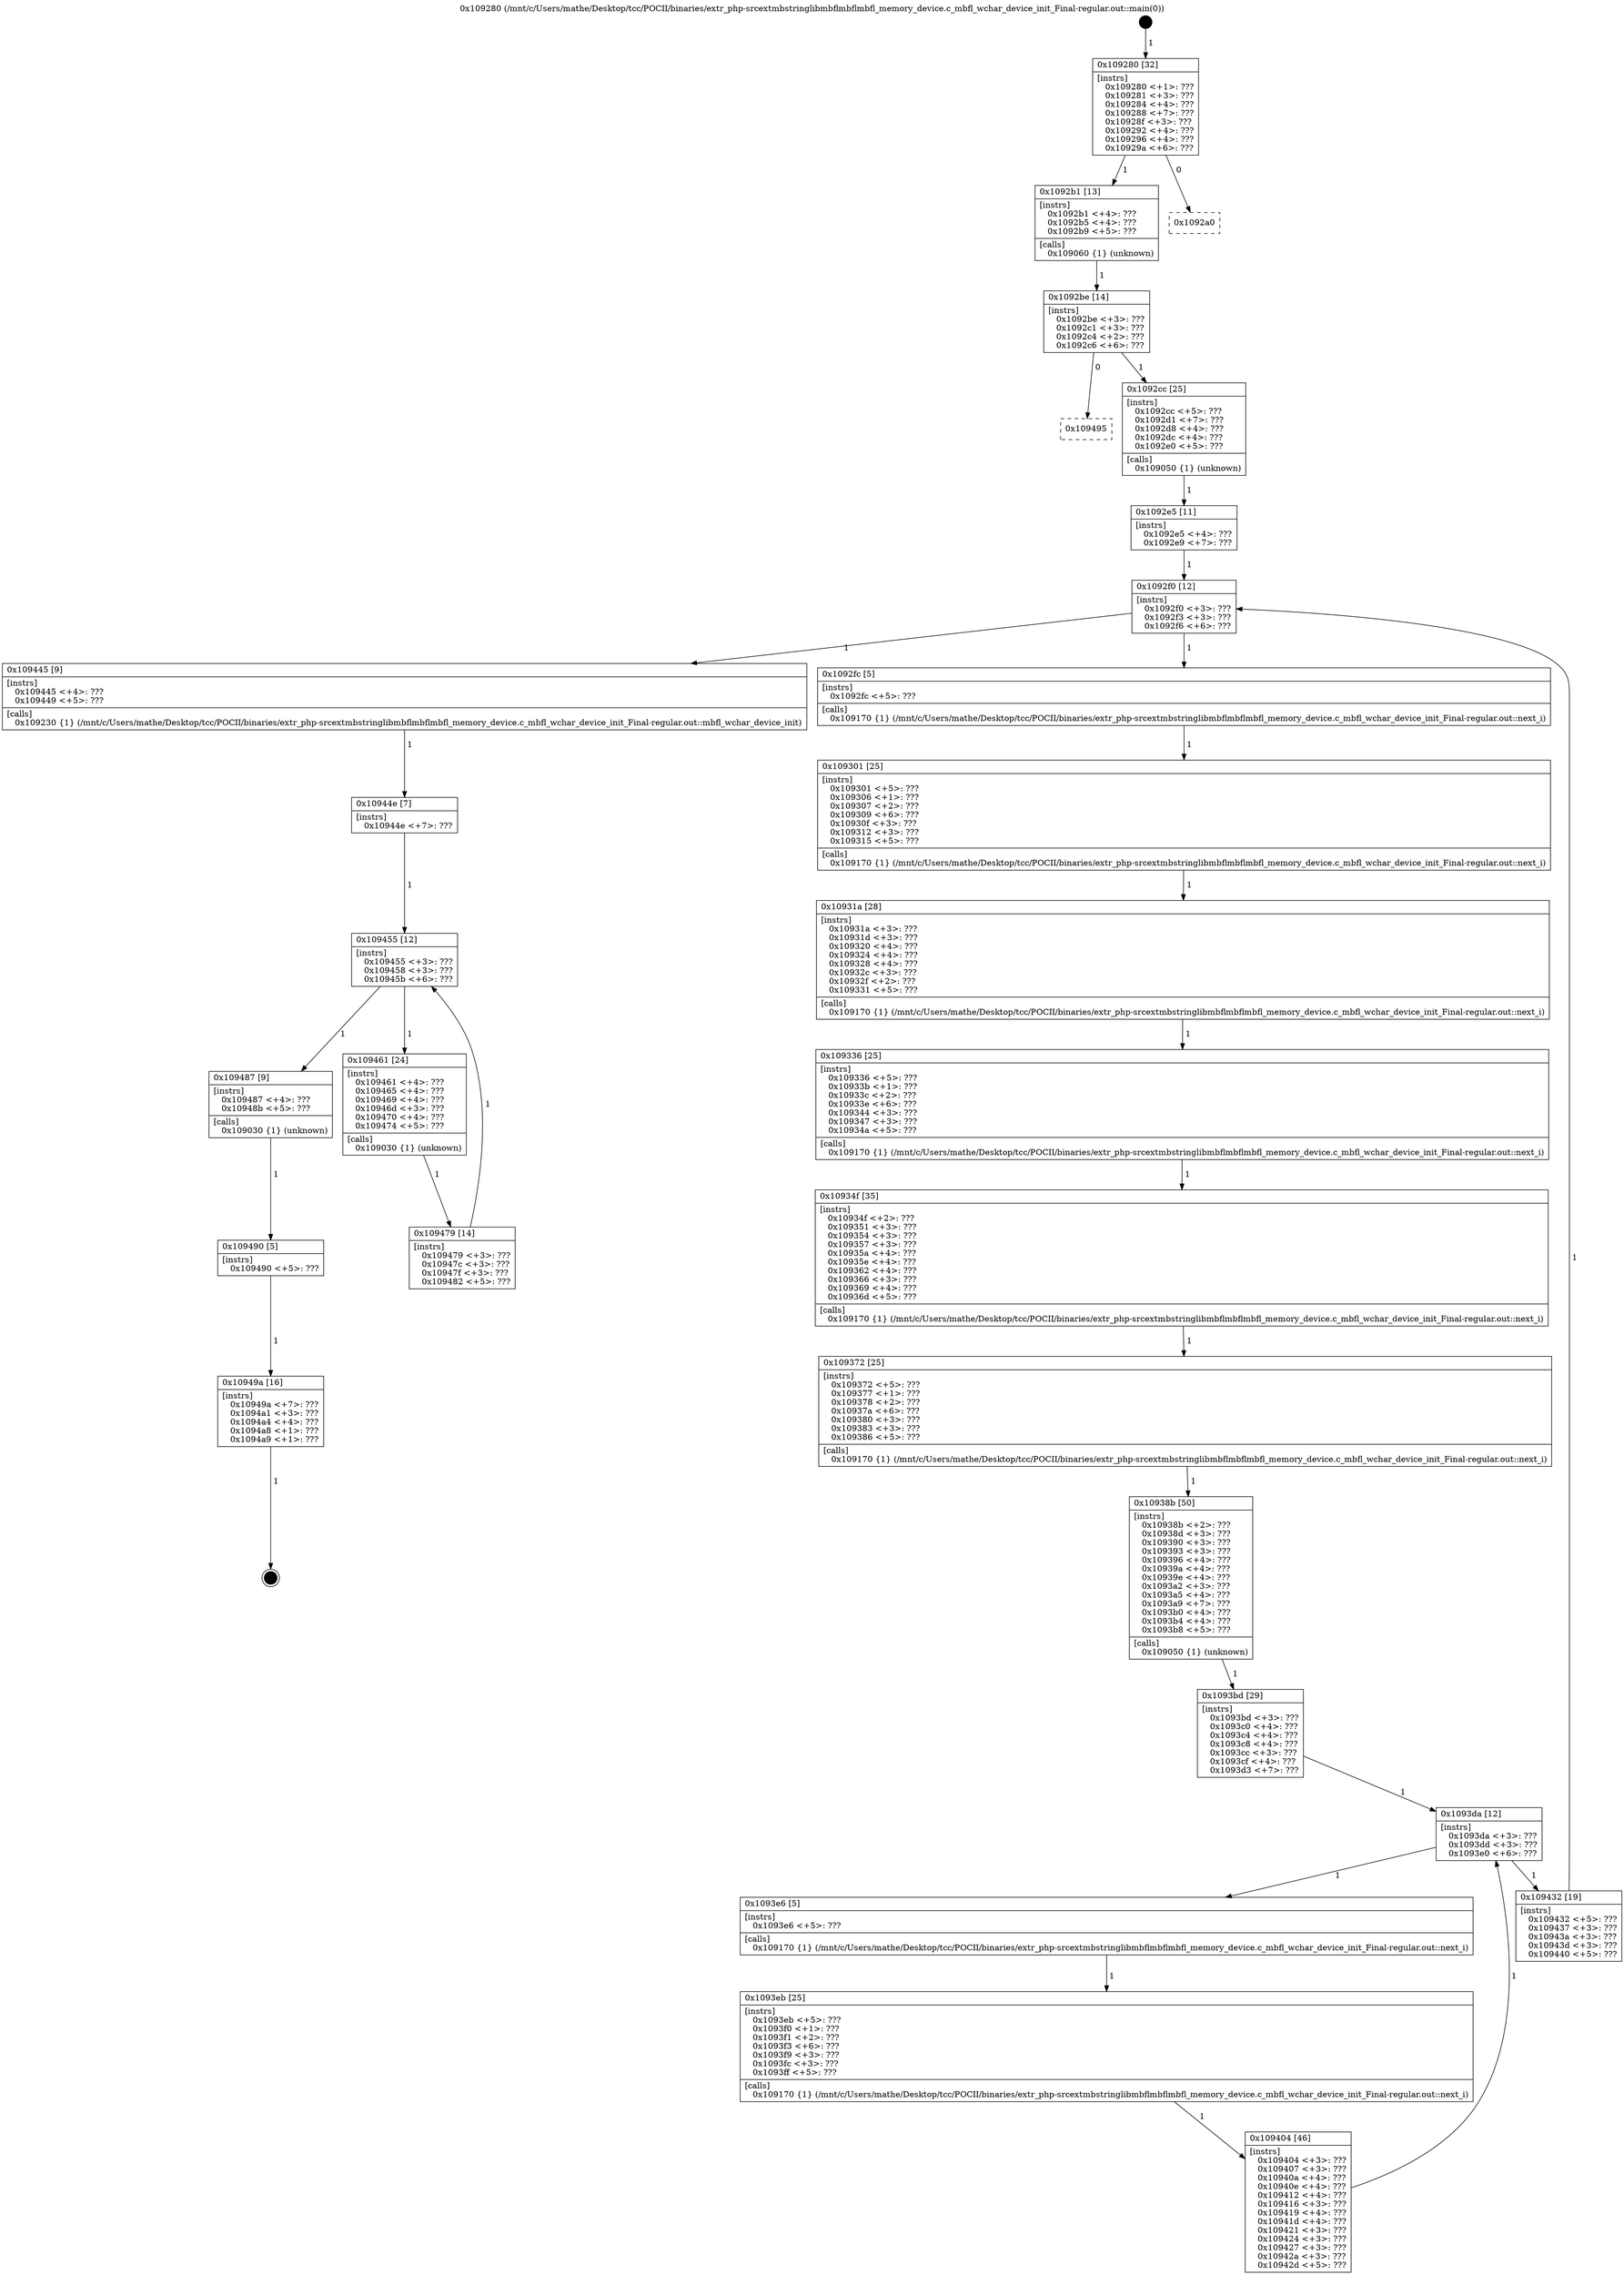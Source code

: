 digraph "0x109280" {
  label = "0x109280 (/mnt/c/Users/mathe/Desktop/tcc/POCII/binaries/extr_php-srcextmbstringlibmbflmbflmbfl_memory_device.c_mbfl_wchar_device_init_Final-regular.out::main(0))"
  labelloc = "t"
  node[shape=record]

  Entry [label="",width=0.3,height=0.3,shape=circle,fillcolor=black,style=filled]
  "0x109280" [label="{
     0x109280 [32]\l
     | [instrs]\l
     &nbsp;&nbsp;0x109280 \<+1\>: ???\l
     &nbsp;&nbsp;0x109281 \<+3\>: ???\l
     &nbsp;&nbsp;0x109284 \<+4\>: ???\l
     &nbsp;&nbsp;0x109288 \<+7\>: ???\l
     &nbsp;&nbsp;0x10928f \<+3\>: ???\l
     &nbsp;&nbsp;0x109292 \<+4\>: ???\l
     &nbsp;&nbsp;0x109296 \<+4\>: ???\l
     &nbsp;&nbsp;0x10929a \<+6\>: ???\l
  }"]
  "0x1092b1" [label="{
     0x1092b1 [13]\l
     | [instrs]\l
     &nbsp;&nbsp;0x1092b1 \<+4\>: ???\l
     &nbsp;&nbsp;0x1092b5 \<+4\>: ???\l
     &nbsp;&nbsp;0x1092b9 \<+5\>: ???\l
     | [calls]\l
     &nbsp;&nbsp;0x109060 \{1\} (unknown)\l
  }"]
  "0x1092a0" [label="{
     0x1092a0\l
  }", style=dashed]
  "0x1092be" [label="{
     0x1092be [14]\l
     | [instrs]\l
     &nbsp;&nbsp;0x1092be \<+3\>: ???\l
     &nbsp;&nbsp;0x1092c1 \<+3\>: ???\l
     &nbsp;&nbsp;0x1092c4 \<+2\>: ???\l
     &nbsp;&nbsp;0x1092c6 \<+6\>: ???\l
  }"]
  "0x109495" [label="{
     0x109495\l
  }", style=dashed]
  "0x1092cc" [label="{
     0x1092cc [25]\l
     | [instrs]\l
     &nbsp;&nbsp;0x1092cc \<+5\>: ???\l
     &nbsp;&nbsp;0x1092d1 \<+7\>: ???\l
     &nbsp;&nbsp;0x1092d8 \<+4\>: ???\l
     &nbsp;&nbsp;0x1092dc \<+4\>: ???\l
     &nbsp;&nbsp;0x1092e0 \<+5\>: ???\l
     | [calls]\l
     &nbsp;&nbsp;0x109050 \{1\} (unknown)\l
  }"]
  Exit [label="",width=0.3,height=0.3,shape=circle,fillcolor=black,style=filled,peripheries=2]
  "0x1092f0" [label="{
     0x1092f0 [12]\l
     | [instrs]\l
     &nbsp;&nbsp;0x1092f0 \<+3\>: ???\l
     &nbsp;&nbsp;0x1092f3 \<+3\>: ???\l
     &nbsp;&nbsp;0x1092f6 \<+6\>: ???\l
  }"]
  "0x109445" [label="{
     0x109445 [9]\l
     | [instrs]\l
     &nbsp;&nbsp;0x109445 \<+4\>: ???\l
     &nbsp;&nbsp;0x109449 \<+5\>: ???\l
     | [calls]\l
     &nbsp;&nbsp;0x109230 \{1\} (/mnt/c/Users/mathe/Desktop/tcc/POCII/binaries/extr_php-srcextmbstringlibmbflmbflmbfl_memory_device.c_mbfl_wchar_device_init_Final-regular.out::mbfl_wchar_device_init)\l
  }"]
  "0x1092fc" [label="{
     0x1092fc [5]\l
     | [instrs]\l
     &nbsp;&nbsp;0x1092fc \<+5\>: ???\l
     | [calls]\l
     &nbsp;&nbsp;0x109170 \{1\} (/mnt/c/Users/mathe/Desktop/tcc/POCII/binaries/extr_php-srcextmbstringlibmbflmbflmbfl_memory_device.c_mbfl_wchar_device_init_Final-regular.out::next_i)\l
  }"]
  "0x109301" [label="{
     0x109301 [25]\l
     | [instrs]\l
     &nbsp;&nbsp;0x109301 \<+5\>: ???\l
     &nbsp;&nbsp;0x109306 \<+1\>: ???\l
     &nbsp;&nbsp;0x109307 \<+2\>: ???\l
     &nbsp;&nbsp;0x109309 \<+6\>: ???\l
     &nbsp;&nbsp;0x10930f \<+3\>: ???\l
     &nbsp;&nbsp;0x109312 \<+3\>: ???\l
     &nbsp;&nbsp;0x109315 \<+5\>: ???\l
     | [calls]\l
     &nbsp;&nbsp;0x109170 \{1\} (/mnt/c/Users/mathe/Desktop/tcc/POCII/binaries/extr_php-srcextmbstringlibmbflmbflmbfl_memory_device.c_mbfl_wchar_device_init_Final-regular.out::next_i)\l
  }"]
  "0x10931a" [label="{
     0x10931a [28]\l
     | [instrs]\l
     &nbsp;&nbsp;0x10931a \<+3\>: ???\l
     &nbsp;&nbsp;0x10931d \<+3\>: ???\l
     &nbsp;&nbsp;0x109320 \<+4\>: ???\l
     &nbsp;&nbsp;0x109324 \<+4\>: ???\l
     &nbsp;&nbsp;0x109328 \<+4\>: ???\l
     &nbsp;&nbsp;0x10932c \<+3\>: ???\l
     &nbsp;&nbsp;0x10932f \<+2\>: ???\l
     &nbsp;&nbsp;0x109331 \<+5\>: ???\l
     | [calls]\l
     &nbsp;&nbsp;0x109170 \{1\} (/mnt/c/Users/mathe/Desktop/tcc/POCII/binaries/extr_php-srcextmbstringlibmbflmbflmbfl_memory_device.c_mbfl_wchar_device_init_Final-regular.out::next_i)\l
  }"]
  "0x109336" [label="{
     0x109336 [25]\l
     | [instrs]\l
     &nbsp;&nbsp;0x109336 \<+5\>: ???\l
     &nbsp;&nbsp;0x10933b \<+1\>: ???\l
     &nbsp;&nbsp;0x10933c \<+2\>: ???\l
     &nbsp;&nbsp;0x10933e \<+6\>: ???\l
     &nbsp;&nbsp;0x109344 \<+3\>: ???\l
     &nbsp;&nbsp;0x109347 \<+3\>: ???\l
     &nbsp;&nbsp;0x10934a \<+5\>: ???\l
     | [calls]\l
     &nbsp;&nbsp;0x109170 \{1\} (/mnt/c/Users/mathe/Desktop/tcc/POCII/binaries/extr_php-srcextmbstringlibmbflmbflmbfl_memory_device.c_mbfl_wchar_device_init_Final-regular.out::next_i)\l
  }"]
  "0x10934f" [label="{
     0x10934f [35]\l
     | [instrs]\l
     &nbsp;&nbsp;0x10934f \<+2\>: ???\l
     &nbsp;&nbsp;0x109351 \<+3\>: ???\l
     &nbsp;&nbsp;0x109354 \<+3\>: ???\l
     &nbsp;&nbsp;0x109357 \<+3\>: ???\l
     &nbsp;&nbsp;0x10935a \<+4\>: ???\l
     &nbsp;&nbsp;0x10935e \<+4\>: ???\l
     &nbsp;&nbsp;0x109362 \<+4\>: ???\l
     &nbsp;&nbsp;0x109366 \<+3\>: ???\l
     &nbsp;&nbsp;0x109369 \<+4\>: ???\l
     &nbsp;&nbsp;0x10936d \<+5\>: ???\l
     | [calls]\l
     &nbsp;&nbsp;0x109170 \{1\} (/mnt/c/Users/mathe/Desktop/tcc/POCII/binaries/extr_php-srcextmbstringlibmbflmbflmbfl_memory_device.c_mbfl_wchar_device_init_Final-regular.out::next_i)\l
  }"]
  "0x109372" [label="{
     0x109372 [25]\l
     | [instrs]\l
     &nbsp;&nbsp;0x109372 \<+5\>: ???\l
     &nbsp;&nbsp;0x109377 \<+1\>: ???\l
     &nbsp;&nbsp;0x109378 \<+2\>: ???\l
     &nbsp;&nbsp;0x10937a \<+6\>: ???\l
     &nbsp;&nbsp;0x109380 \<+3\>: ???\l
     &nbsp;&nbsp;0x109383 \<+3\>: ???\l
     &nbsp;&nbsp;0x109386 \<+5\>: ???\l
     | [calls]\l
     &nbsp;&nbsp;0x109170 \{1\} (/mnt/c/Users/mathe/Desktop/tcc/POCII/binaries/extr_php-srcextmbstringlibmbflmbflmbfl_memory_device.c_mbfl_wchar_device_init_Final-regular.out::next_i)\l
  }"]
  "0x10938b" [label="{
     0x10938b [50]\l
     | [instrs]\l
     &nbsp;&nbsp;0x10938b \<+2\>: ???\l
     &nbsp;&nbsp;0x10938d \<+3\>: ???\l
     &nbsp;&nbsp;0x109390 \<+3\>: ???\l
     &nbsp;&nbsp;0x109393 \<+3\>: ???\l
     &nbsp;&nbsp;0x109396 \<+4\>: ???\l
     &nbsp;&nbsp;0x10939a \<+4\>: ???\l
     &nbsp;&nbsp;0x10939e \<+4\>: ???\l
     &nbsp;&nbsp;0x1093a2 \<+3\>: ???\l
     &nbsp;&nbsp;0x1093a5 \<+4\>: ???\l
     &nbsp;&nbsp;0x1093a9 \<+7\>: ???\l
     &nbsp;&nbsp;0x1093b0 \<+4\>: ???\l
     &nbsp;&nbsp;0x1093b4 \<+4\>: ???\l
     &nbsp;&nbsp;0x1093b8 \<+5\>: ???\l
     | [calls]\l
     &nbsp;&nbsp;0x109050 \{1\} (unknown)\l
  }"]
  "0x1093da" [label="{
     0x1093da [12]\l
     | [instrs]\l
     &nbsp;&nbsp;0x1093da \<+3\>: ???\l
     &nbsp;&nbsp;0x1093dd \<+3\>: ???\l
     &nbsp;&nbsp;0x1093e0 \<+6\>: ???\l
  }"]
  "0x109432" [label="{
     0x109432 [19]\l
     | [instrs]\l
     &nbsp;&nbsp;0x109432 \<+5\>: ???\l
     &nbsp;&nbsp;0x109437 \<+3\>: ???\l
     &nbsp;&nbsp;0x10943a \<+3\>: ???\l
     &nbsp;&nbsp;0x10943d \<+3\>: ???\l
     &nbsp;&nbsp;0x109440 \<+5\>: ???\l
  }"]
  "0x1093e6" [label="{
     0x1093e6 [5]\l
     | [instrs]\l
     &nbsp;&nbsp;0x1093e6 \<+5\>: ???\l
     | [calls]\l
     &nbsp;&nbsp;0x109170 \{1\} (/mnt/c/Users/mathe/Desktop/tcc/POCII/binaries/extr_php-srcextmbstringlibmbflmbflmbfl_memory_device.c_mbfl_wchar_device_init_Final-regular.out::next_i)\l
  }"]
  "0x1093eb" [label="{
     0x1093eb [25]\l
     | [instrs]\l
     &nbsp;&nbsp;0x1093eb \<+5\>: ???\l
     &nbsp;&nbsp;0x1093f0 \<+1\>: ???\l
     &nbsp;&nbsp;0x1093f1 \<+2\>: ???\l
     &nbsp;&nbsp;0x1093f3 \<+6\>: ???\l
     &nbsp;&nbsp;0x1093f9 \<+3\>: ???\l
     &nbsp;&nbsp;0x1093fc \<+3\>: ???\l
     &nbsp;&nbsp;0x1093ff \<+5\>: ???\l
     | [calls]\l
     &nbsp;&nbsp;0x109170 \{1\} (/mnt/c/Users/mathe/Desktop/tcc/POCII/binaries/extr_php-srcextmbstringlibmbflmbflmbfl_memory_device.c_mbfl_wchar_device_init_Final-regular.out::next_i)\l
  }"]
  "0x109404" [label="{
     0x109404 [46]\l
     | [instrs]\l
     &nbsp;&nbsp;0x109404 \<+3\>: ???\l
     &nbsp;&nbsp;0x109407 \<+3\>: ???\l
     &nbsp;&nbsp;0x10940a \<+4\>: ???\l
     &nbsp;&nbsp;0x10940e \<+4\>: ???\l
     &nbsp;&nbsp;0x109412 \<+4\>: ???\l
     &nbsp;&nbsp;0x109416 \<+3\>: ???\l
     &nbsp;&nbsp;0x109419 \<+4\>: ???\l
     &nbsp;&nbsp;0x10941d \<+4\>: ???\l
     &nbsp;&nbsp;0x109421 \<+3\>: ???\l
     &nbsp;&nbsp;0x109424 \<+3\>: ???\l
     &nbsp;&nbsp;0x109427 \<+3\>: ???\l
     &nbsp;&nbsp;0x10942a \<+3\>: ???\l
     &nbsp;&nbsp;0x10942d \<+5\>: ???\l
  }"]
  "0x1093bd" [label="{
     0x1093bd [29]\l
     | [instrs]\l
     &nbsp;&nbsp;0x1093bd \<+3\>: ???\l
     &nbsp;&nbsp;0x1093c0 \<+4\>: ???\l
     &nbsp;&nbsp;0x1093c4 \<+4\>: ???\l
     &nbsp;&nbsp;0x1093c8 \<+4\>: ???\l
     &nbsp;&nbsp;0x1093cc \<+3\>: ???\l
     &nbsp;&nbsp;0x1093cf \<+4\>: ???\l
     &nbsp;&nbsp;0x1093d3 \<+7\>: ???\l
  }"]
  "0x10949a" [label="{
     0x10949a [16]\l
     | [instrs]\l
     &nbsp;&nbsp;0x10949a \<+7\>: ???\l
     &nbsp;&nbsp;0x1094a1 \<+3\>: ???\l
     &nbsp;&nbsp;0x1094a4 \<+4\>: ???\l
     &nbsp;&nbsp;0x1094a8 \<+1\>: ???\l
     &nbsp;&nbsp;0x1094a9 \<+1\>: ???\l
  }"]
  "0x1092e5" [label="{
     0x1092e5 [11]\l
     | [instrs]\l
     &nbsp;&nbsp;0x1092e5 \<+4\>: ???\l
     &nbsp;&nbsp;0x1092e9 \<+7\>: ???\l
  }"]
  "0x109455" [label="{
     0x109455 [12]\l
     | [instrs]\l
     &nbsp;&nbsp;0x109455 \<+3\>: ???\l
     &nbsp;&nbsp;0x109458 \<+3\>: ???\l
     &nbsp;&nbsp;0x10945b \<+6\>: ???\l
  }"]
  "0x109487" [label="{
     0x109487 [9]\l
     | [instrs]\l
     &nbsp;&nbsp;0x109487 \<+4\>: ???\l
     &nbsp;&nbsp;0x10948b \<+5\>: ???\l
     | [calls]\l
     &nbsp;&nbsp;0x109030 \{1\} (unknown)\l
  }"]
  "0x109461" [label="{
     0x109461 [24]\l
     | [instrs]\l
     &nbsp;&nbsp;0x109461 \<+4\>: ???\l
     &nbsp;&nbsp;0x109465 \<+4\>: ???\l
     &nbsp;&nbsp;0x109469 \<+4\>: ???\l
     &nbsp;&nbsp;0x10946d \<+3\>: ???\l
     &nbsp;&nbsp;0x109470 \<+4\>: ???\l
     &nbsp;&nbsp;0x109474 \<+5\>: ???\l
     | [calls]\l
     &nbsp;&nbsp;0x109030 \{1\} (unknown)\l
  }"]
  "0x109479" [label="{
     0x109479 [14]\l
     | [instrs]\l
     &nbsp;&nbsp;0x109479 \<+3\>: ???\l
     &nbsp;&nbsp;0x10947c \<+3\>: ???\l
     &nbsp;&nbsp;0x10947f \<+3\>: ???\l
     &nbsp;&nbsp;0x109482 \<+5\>: ???\l
  }"]
  "0x10944e" [label="{
     0x10944e [7]\l
     | [instrs]\l
     &nbsp;&nbsp;0x10944e \<+7\>: ???\l
  }"]
  "0x109490" [label="{
     0x109490 [5]\l
     | [instrs]\l
     &nbsp;&nbsp;0x109490 \<+5\>: ???\l
  }"]
  Entry -> "0x109280" [label=" 1"]
  "0x109280" -> "0x1092b1" [label=" 1"]
  "0x109280" -> "0x1092a0" [label=" 0"]
  "0x1092b1" -> "0x1092be" [label=" 1"]
  "0x1092be" -> "0x109495" [label=" 0"]
  "0x1092be" -> "0x1092cc" [label=" 1"]
  "0x10949a" -> Exit [label=" 1"]
  "0x1092cc" -> "0x1092e5" [label=" 1"]
  "0x1092f0" -> "0x109445" [label=" 1"]
  "0x1092f0" -> "0x1092fc" [label=" 1"]
  "0x1092fc" -> "0x109301" [label=" 1"]
  "0x109301" -> "0x10931a" [label=" 1"]
  "0x10931a" -> "0x109336" [label=" 1"]
  "0x109336" -> "0x10934f" [label=" 1"]
  "0x10934f" -> "0x109372" [label=" 1"]
  "0x109372" -> "0x10938b" [label=" 1"]
  "0x10938b" -> "0x1093bd" [label=" 1"]
  "0x1093da" -> "0x109432" [label=" 1"]
  "0x1093da" -> "0x1093e6" [label=" 1"]
  "0x1093e6" -> "0x1093eb" [label=" 1"]
  "0x1093eb" -> "0x109404" [label=" 1"]
  "0x1093bd" -> "0x1093da" [label=" 1"]
  "0x109404" -> "0x1093da" [label=" 1"]
  "0x109490" -> "0x10949a" [label=" 1"]
  "0x1092e5" -> "0x1092f0" [label=" 1"]
  "0x109432" -> "0x1092f0" [label=" 1"]
  "0x109445" -> "0x10944e" [label=" 1"]
  "0x109455" -> "0x109487" [label=" 1"]
  "0x109455" -> "0x109461" [label=" 1"]
  "0x109461" -> "0x109479" [label=" 1"]
  "0x10944e" -> "0x109455" [label=" 1"]
  "0x109479" -> "0x109455" [label=" 1"]
  "0x109487" -> "0x109490" [label=" 1"]
}
